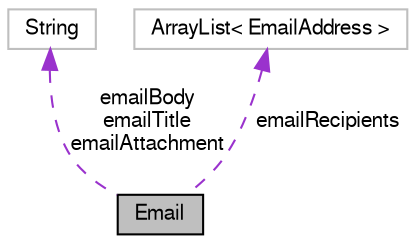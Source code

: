 digraph G
{
  bgcolor="transparent";
  edge [fontname="FreeSans",fontsize=10,labelfontname="FreeSans",labelfontsize=10];
  node [fontname="FreeSans",fontsize=10,shape=record];
  Node1 [label="Email",height=0.2,width=0.4,color="black", fillcolor="grey75", style="filled" fontcolor="black"];
  Node2 -> Node1 [dir=back,color="darkorchid3",fontsize=10,style="dashed",label="emailBody\nemailTitle\nemailAttachment"];
  Node2 [label="String",height=0.2,width=0.4,color="grey75"];
  Node3 -> Node1 [dir=back,color="darkorchid3",fontsize=10,style="dashed",label="emailRecipients"];
  Node3 [label="ArrayList\< EmailAddress \>",height=0.2,width=0.4,color="grey75"];
}
